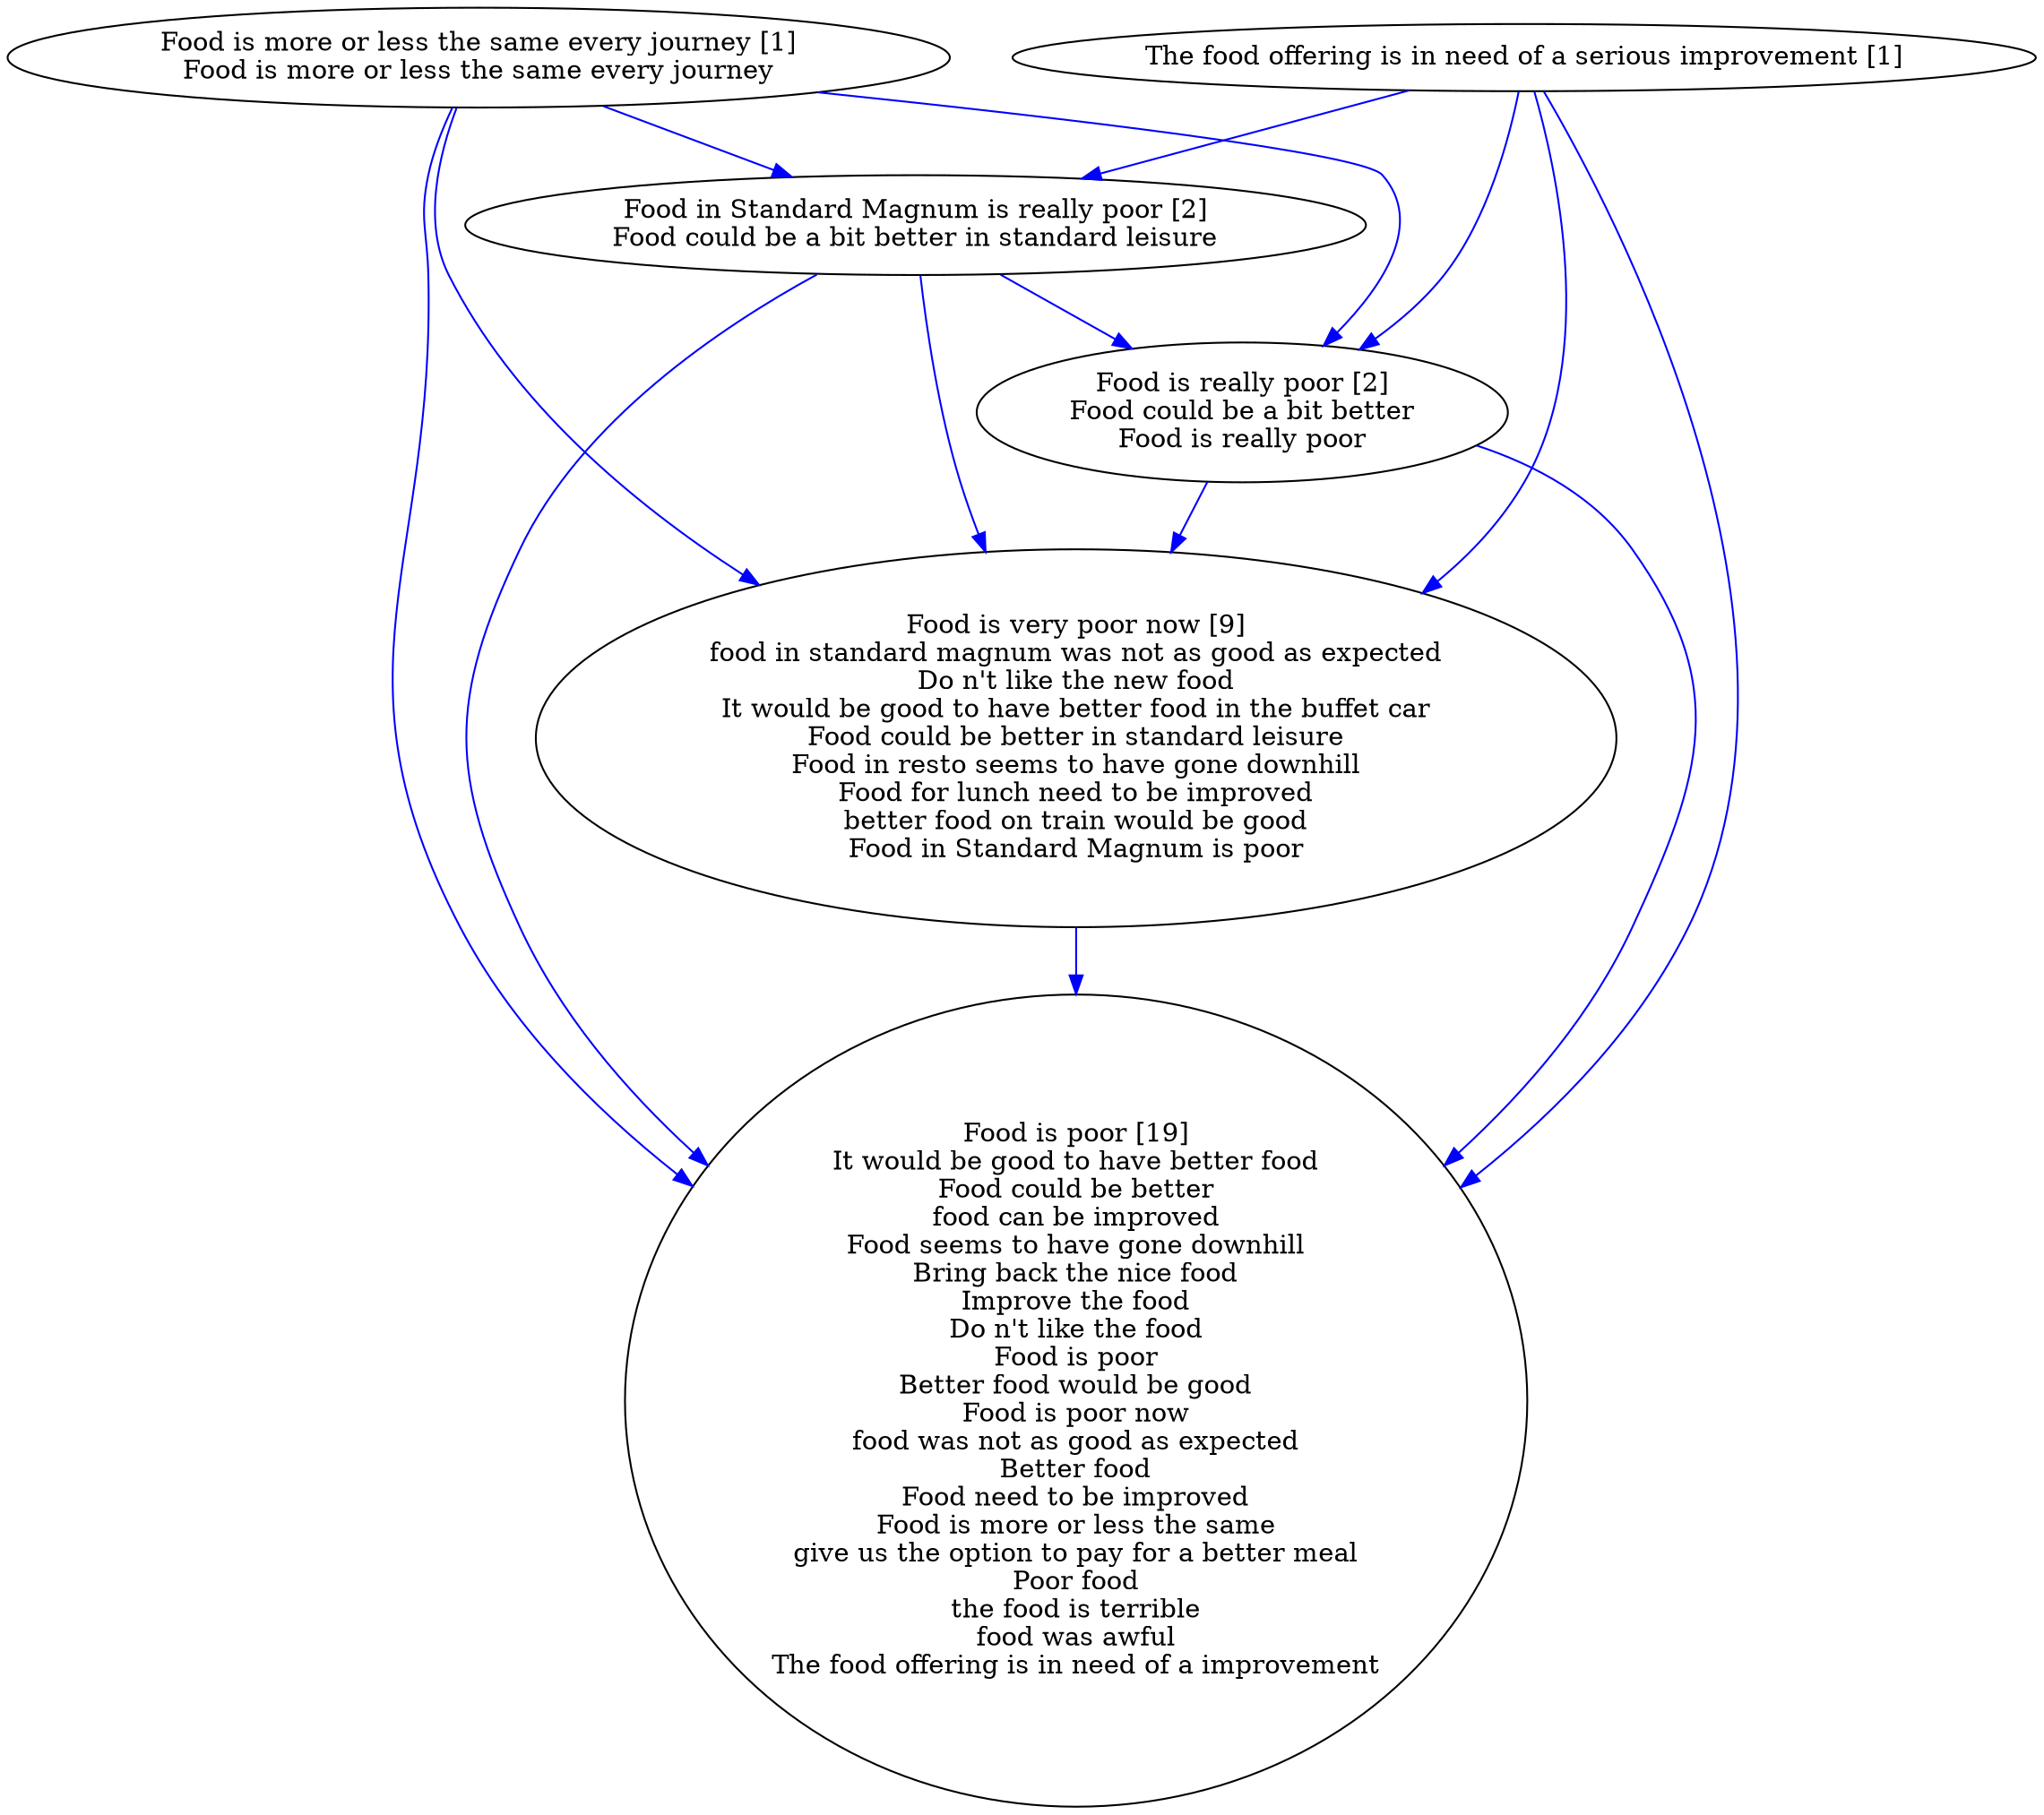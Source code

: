 digraph collapsedGraph {
"Food is very poor now [9]\nfood in standard magnum was not as good as expected\nDo n't like the new food\nIt would be good to have better food in the buffet car\nFood could be better in standard leisure\nFood in resto seems to have gone downhill\nFood for lunch need to be improved\nbetter food on train would be good\nFood in Standard Magnum is poor""Food is poor [19]\nIt would be good to have better food\nFood could be better\nfood can be improved\nFood seems to have gone downhill\nBring back the nice food\nImprove the food\nDo n't like the food\nFood is poor\nBetter food would be good\nFood is poor now\nfood was not as good as expected\nBetter food\nFood need to be improved\nFood is more or less the same\ngive us the option to pay for a better meal\nPoor food\nthe food is terrible\nfood was awful\nThe food offering is in need of a improvement""Food is really poor [2]\nFood could be a bit better\nFood is really poor""Food in Standard Magnum is really poor [2]\nFood could be a bit better in standard leisure""Food is more or less the same every journey [1]\nFood is more or less the same every journey""The food offering is in need of a serious improvement [1]""Food is really poor [2]\nFood could be a bit better\nFood is really poor" -> "Food is poor [19]\nIt would be good to have better food\nFood could be better\nfood can be improved\nFood seems to have gone downhill\nBring back the nice food\nImprove the food\nDo n't like the food\nFood is poor\nBetter food would be good\nFood is poor now\nfood was not as good as expected\nBetter food\nFood need to be improved\nFood is more or less the same\ngive us the option to pay for a better meal\nPoor food\nthe food is terrible\nfood was awful\nThe food offering is in need of a improvement" [color=blue]
"Food is very poor now [9]\nfood in standard magnum was not as good as expected\nDo n't like the new food\nIt would be good to have better food in the buffet car\nFood could be better in standard leisure\nFood in resto seems to have gone downhill\nFood for lunch need to be improved\nbetter food on train would be good\nFood in Standard Magnum is poor" -> "Food is poor [19]\nIt would be good to have better food\nFood could be better\nfood can be improved\nFood seems to have gone downhill\nBring back the nice food\nImprove the food\nDo n't like the food\nFood is poor\nBetter food would be good\nFood is poor now\nfood was not as good as expected\nBetter food\nFood need to be improved\nFood is more or less the same\ngive us the option to pay for a better meal\nPoor food\nthe food is terrible\nfood was awful\nThe food offering is in need of a improvement" [color=blue]
"Food in Standard Magnum is really poor [2]\nFood could be a bit better in standard leisure" -> "Food is very poor now [9]\nfood in standard magnum was not as good as expected\nDo n't like the new food\nIt would be good to have better food in the buffet car\nFood could be better in standard leisure\nFood in resto seems to have gone downhill\nFood for lunch need to be improved\nbetter food on train would be good\nFood in Standard Magnum is poor" [color=blue]
"Food in Standard Magnum is really poor [2]\nFood could be a bit better in standard leisure" -> "Food is poor [19]\nIt would be good to have better food\nFood could be better\nfood can be improved\nFood seems to have gone downhill\nBring back the nice food\nImprove the food\nDo n't like the food\nFood is poor\nBetter food would be good\nFood is poor now\nfood was not as good as expected\nBetter food\nFood need to be improved\nFood is more or less the same\ngive us the option to pay for a better meal\nPoor food\nthe food is terrible\nfood was awful\nThe food offering is in need of a improvement" [color=blue]
"Food in Standard Magnum is really poor [2]\nFood could be a bit better in standard leisure" -> "Food is really poor [2]\nFood could be a bit better\nFood is really poor" [color=blue]
"Food is more or less the same every journey [1]\nFood is more or less the same every journey" -> "Food is poor [19]\nIt would be good to have better food\nFood could be better\nfood can be improved\nFood seems to have gone downhill\nBring back the nice food\nImprove the food\nDo n't like the food\nFood is poor\nBetter food would be good\nFood is poor now\nfood was not as good as expected\nBetter food\nFood need to be improved\nFood is more or less the same\ngive us the option to pay for a better meal\nPoor food\nthe food is terrible\nfood was awful\nThe food offering is in need of a improvement" [color=blue]
"Food is more or less the same every journey [1]\nFood is more or less the same every journey" -> "Food is very poor now [9]\nfood in standard magnum was not as good as expected\nDo n't like the new food\nIt would be good to have better food in the buffet car\nFood could be better in standard leisure\nFood in resto seems to have gone downhill\nFood for lunch need to be improved\nbetter food on train would be good\nFood in Standard Magnum is poor" [color=blue]
"Food is more or less the same every journey [1]\nFood is more or less the same every journey" -> "Food in Standard Magnum is really poor [2]\nFood could be a bit better in standard leisure" [color=blue]
"Food is more or less the same every journey [1]\nFood is more or less the same every journey" -> "Food is really poor [2]\nFood could be a bit better\nFood is really poor" [color=blue]
"The food offering is in need of a serious improvement [1]" -> "Food is very poor now [9]\nfood in standard magnum was not as good as expected\nDo n't like the new food\nIt would be good to have better food in the buffet car\nFood could be better in standard leisure\nFood in resto seems to have gone downhill\nFood for lunch need to be improved\nbetter food on train would be good\nFood in Standard Magnum is poor" [color=blue]
"The food offering is in need of a serious improvement [1]" -> "Food in Standard Magnum is really poor [2]\nFood could be a bit better in standard leisure" [color=blue]
"The food offering is in need of a serious improvement [1]" -> "Food is really poor [2]\nFood could be a bit better\nFood is really poor" [color=blue]
"The food offering is in need of a serious improvement [1]" -> "Food is poor [19]\nIt would be good to have better food\nFood could be better\nfood can be improved\nFood seems to have gone downhill\nBring back the nice food\nImprove the food\nDo n't like the food\nFood is poor\nBetter food would be good\nFood is poor now\nfood was not as good as expected\nBetter food\nFood need to be improved\nFood is more or less the same\ngive us the option to pay for a better meal\nPoor food\nthe food is terrible\nfood was awful\nThe food offering is in need of a improvement" [color=blue]
"Food is really poor [2]\nFood could be a bit better\nFood is really poor" -> "Food is very poor now [9]\nfood in standard magnum was not as good as expected\nDo n't like the new food\nIt would be good to have better food in the buffet car\nFood could be better in standard leisure\nFood in resto seems to have gone downhill\nFood for lunch need to be improved\nbetter food on train would be good\nFood in Standard Magnum is poor" [color=blue]
}